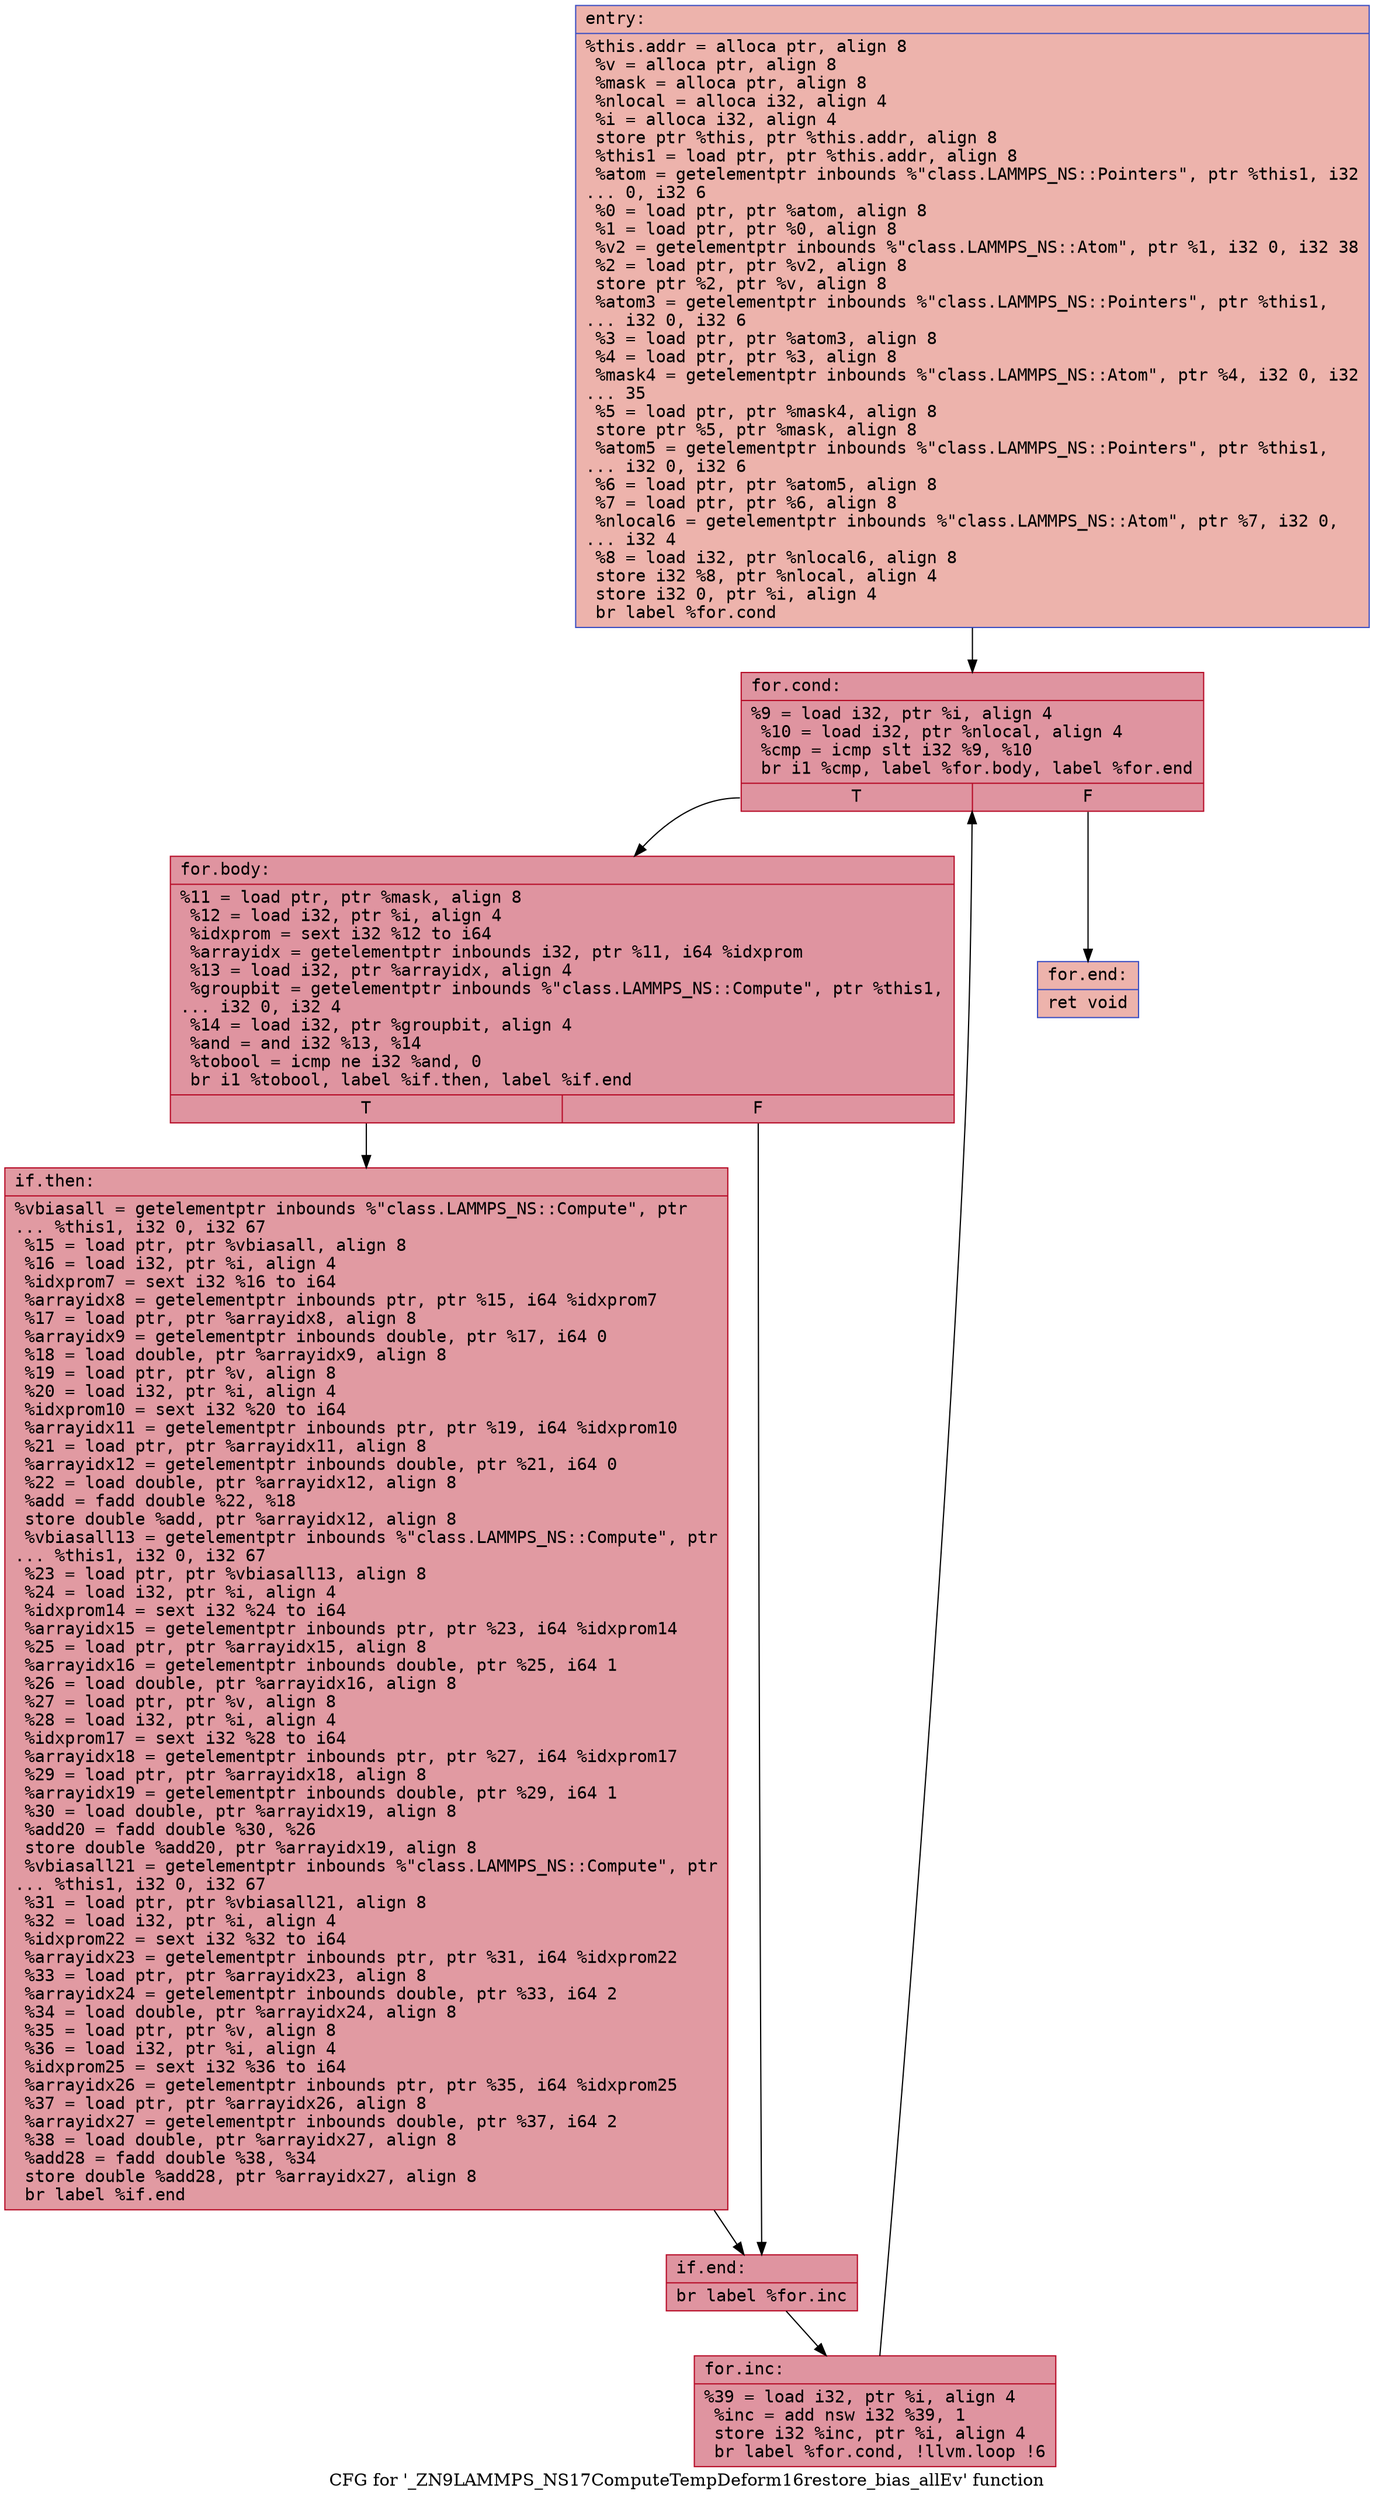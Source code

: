 digraph "CFG for '_ZN9LAMMPS_NS17ComputeTempDeform16restore_bias_allEv' function" {
	label="CFG for '_ZN9LAMMPS_NS17ComputeTempDeform16restore_bias_allEv' function";

	Node0x55f08dc092b0 [shape=record,color="#3d50c3ff", style=filled, fillcolor="#d6524470" fontname="Courier",label="{entry:\l|  %this.addr = alloca ptr, align 8\l  %v = alloca ptr, align 8\l  %mask = alloca ptr, align 8\l  %nlocal = alloca i32, align 4\l  %i = alloca i32, align 4\l  store ptr %this, ptr %this.addr, align 8\l  %this1 = load ptr, ptr %this.addr, align 8\l  %atom = getelementptr inbounds %\"class.LAMMPS_NS::Pointers\", ptr %this1, i32\l... 0, i32 6\l  %0 = load ptr, ptr %atom, align 8\l  %1 = load ptr, ptr %0, align 8\l  %v2 = getelementptr inbounds %\"class.LAMMPS_NS::Atom\", ptr %1, i32 0, i32 38\l  %2 = load ptr, ptr %v2, align 8\l  store ptr %2, ptr %v, align 8\l  %atom3 = getelementptr inbounds %\"class.LAMMPS_NS::Pointers\", ptr %this1,\l... i32 0, i32 6\l  %3 = load ptr, ptr %atom3, align 8\l  %4 = load ptr, ptr %3, align 8\l  %mask4 = getelementptr inbounds %\"class.LAMMPS_NS::Atom\", ptr %4, i32 0, i32\l... 35\l  %5 = load ptr, ptr %mask4, align 8\l  store ptr %5, ptr %mask, align 8\l  %atom5 = getelementptr inbounds %\"class.LAMMPS_NS::Pointers\", ptr %this1,\l... i32 0, i32 6\l  %6 = load ptr, ptr %atom5, align 8\l  %7 = load ptr, ptr %6, align 8\l  %nlocal6 = getelementptr inbounds %\"class.LAMMPS_NS::Atom\", ptr %7, i32 0,\l... i32 4\l  %8 = load i32, ptr %nlocal6, align 8\l  store i32 %8, ptr %nlocal, align 4\l  store i32 0, ptr %i, align 4\l  br label %for.cond\l}"];
	Node0x55f08dc092b0 -> Node0x55f08dc0a4b0[tooltip="entry -> for.cond\nProbability 100.00%" ];
	Node0x55f08dc0a4b0 [shape=record,color="#b70d28ff", style=filled, fillcolor="#b70d2870" fontname="Courier",label="{for.cond:\l|  %9 = load i32, ptr %i, align 4\l  %10 = load i32, ptr %nlocal, align 4\l  %cmp = icmp slt i32 %9, %10\l  br i1 %cmp, label %for.body, label %for.end\l|{<s0>T|<s1>F}}"];
	Node0x55f08dc0a4b0:s0 -> Node0x55f08dc0a750[tooltip="for.cond -> for.body\nProbability 96.88%" ];
	Node0x55f08dc0a4b0:s1 -> Node0x55f08dc0a7d0[tooltip="for.cond -> for.end\nProbability 3.12%" ];
	Node0x55f08dc0a750 [shape=record,color="#b70d28ff", style=filled, fillcolor="#b70d2870" fontname="Courier",label="{for.body:\l|  %11 = load ptr, ptr %mask, align 8\l  %12 = load i32, ptr %i, align 4\l  %idxprom = sext i32 %12 to i64\l  %arrayidx = getelementptr inbounds i32, ptr %11, i64 %idxprom\l  %13 = load i32, ptr %arrayidx, align 4\l  %groupbit = getelementptr inbounds %\"class.LAMMPS_NS::Compute\", ptr %this1,\l... i32 0, i32 4\l  %14 = load i32, ptr %groupbit, align 4\l  %and = and i32 %13, %14\l  %tobool = icmp ne i32 %and, 0\l  br i1 %tobool, label %if.then, label %if.end\l|{<s0>T|<s1>F}}"];
	Node0x55f08dc0a750:s0 -> Node0x55f08dc0aea0[tooltip="for.body -> if.then\nProbability 62.50%" ];
	Node0x55f08dc0a750:s1 -> Node0x55f08dc0af10[tooltip="for.body -> if.end\nProbability 37.50%" ];
	Node0x55f08dc0aea0 [shape=record,color="#b70d28ff", style=filled, fillcolor="#bb1b2c70" fontname="Courier",label="{if.then:\l|  %vbiasall = getelementptr inbounds %\"class.LAMMPS_NS::Compute\", ptr\l... %this1, i32 0, i32 67\l  %15 = load ptr, ptr %vbiasall, align 8\l  %16 = load i32, ptr %i, align 4\l  %idxprom7 = sext i32 %16 to i64\l  %arrayidx8 = getelementptr inbounds ptr, ptr %15, i64 %idxprom7\l  %17 = load ptr, ptr %arrayidx8, align 8\l  %arrayidx9 = getelementptr inbounds double, ptr %17, i64 0\l  %18 = load double, ptr %arrayidx9, align 8\l  %19 = load ptr, ptr %v, align 8\l  %20 = load i32, ptr %i, align 4\l  %idxprom10 = sext i32 %20 to i64\l  %arrayidx11 = getelementptr inbounds ptr, ptr %19, i64 %idxprom10\l  %21 = load ptr, ptr %arrayidx11, align 8\l  %arrayidx12 = getelementptr inbounds double, ptr %21, i64 0\l  %22 = load double, ptr %arrayidx12, align 8\l  %add = fadd double %22, %18\l  store double %add, ptr %arrayidx12, align 8\l  %vbiasall13 = getelementptr inbounds %\"class.LAMMPS_NS::Compute\", ptr\l... %this1, i32 0, i32 67\l  %23 = load ptr, ptr %vbiasall13, align 8\l  %24 = load i32, ptr %i, align 4\l  %idxprom14 = sext i32 %24 to i64\l  %arrayidx15 = getelementptr inbounds ptr, ptr %23, i64 %idxprom14\l  %25 = load ptr, ptr %arrayidx15, align 8\l  %arrayidx16 = getelementptr inbounds double, ptr %25, i64 1\l  %26 = load double, ptr %arrayidx16, align 8\l  %27 = load ptr, ptr %v, align 8\l  %28 = load i32, ptr %i, align 4\l  %idxprom17 = sext i32 %28 to i64\l  %arrayidx18 = getelementptr inbounds ptr, ptr %27, i64 %idxprom17\l  %29 = load ptr, ptr %arrayidx18, align 8\l  %arrayidx19 = getelementptr inbounds double, ptr %29, i64 1\l  %30 = load double, ptr %arrayidx19, align 8\l  %add20 = fadd double %30, %26\l  store double %add20, ptr %arrayidx19, align 8\l  %vbiasall21 = getelementptr inbounds %\"class.LAMMPS_NS::Compute\", ptr\l... %this1, i32 0, i32 67\l  %31 = load ptr, ptr %vbiasall21, align 8\l  %32 = load i32, ptr %i, align 4\l  %idxprom22 = sext i32 %32 to i64\l  %arrayidx23 = getelementptr inbounds ptr, ptr %31, i64 %idxprom22\l  %33 = load ptr, ptr %arrayidx23, align 8\l  %arrayidx24 = getelementptr inbounds double, ptr %33, i64 2\l  %34 = load double, ptr %arrayidx24, align 8\l  %35 = load ptr, ptr %v, align 8\l  %36 = load i32, ptr %i, align 4\l  %idxprom25 = sext i32 %36 to i64\l  %arrayidx26 = getelementptr inbounds ptr, ptr %35, i64 %idxprom25\l  %37 = load ptr, ptr %arrayidx26, align 8\l  %arrayidx27 = getelementptr inbounds double, ptr %37, i64 2\l  %38 = load double, ptr %arrayidx27, align 8\l  %add28 = fadd double %38, %34\l  store double %add28, ptr %arrayidx27, align 8\l  br label %if.end\l}"];
	Node0x55f08dc0aea0 -> Node0x55f08dc0af10[tooltip="if.then -> if.end\nProbability 100.00%" ];
	Node0x55f08dc0af10 [shape=record,color="#b70d28ff", style=filled, fillcolor="#b70d2870" fontname="Courier",label="{if.end:\l|  br label %for.inc\l}"];
	Node0x55f08dc0af10 -> Node0x55f08dc0b090[tooltip="if.end -> for.inc\nProbability 100.00%" ];
	Node0x55f08dc0b090 [shape=record,color="#b70d28ff", style=filled, fillcolor="#b70d2870" fontname="Courier",label="{for.inc:\l|  %39 = load i32, ptr %i, align 4\l  %inc = add nsw i32 %39, 1\l  store i32 %inc, ptr %i, align 4\l  br label %for.cond, !llvm.loop !6\l}"];
	Node0x55f08dc0b090 -> Node0x55f08dc0a4b0[tooltip="for.inc -> for.cond\nProbability 100.00%" ];
	Node0x55f08dc0a7d0 [shape=record,color="#3d50c3ff", style=filled, fillcolor="#d6524470" fontname="Courier",label="{for.end:\l|  ret void\l}"];
}
